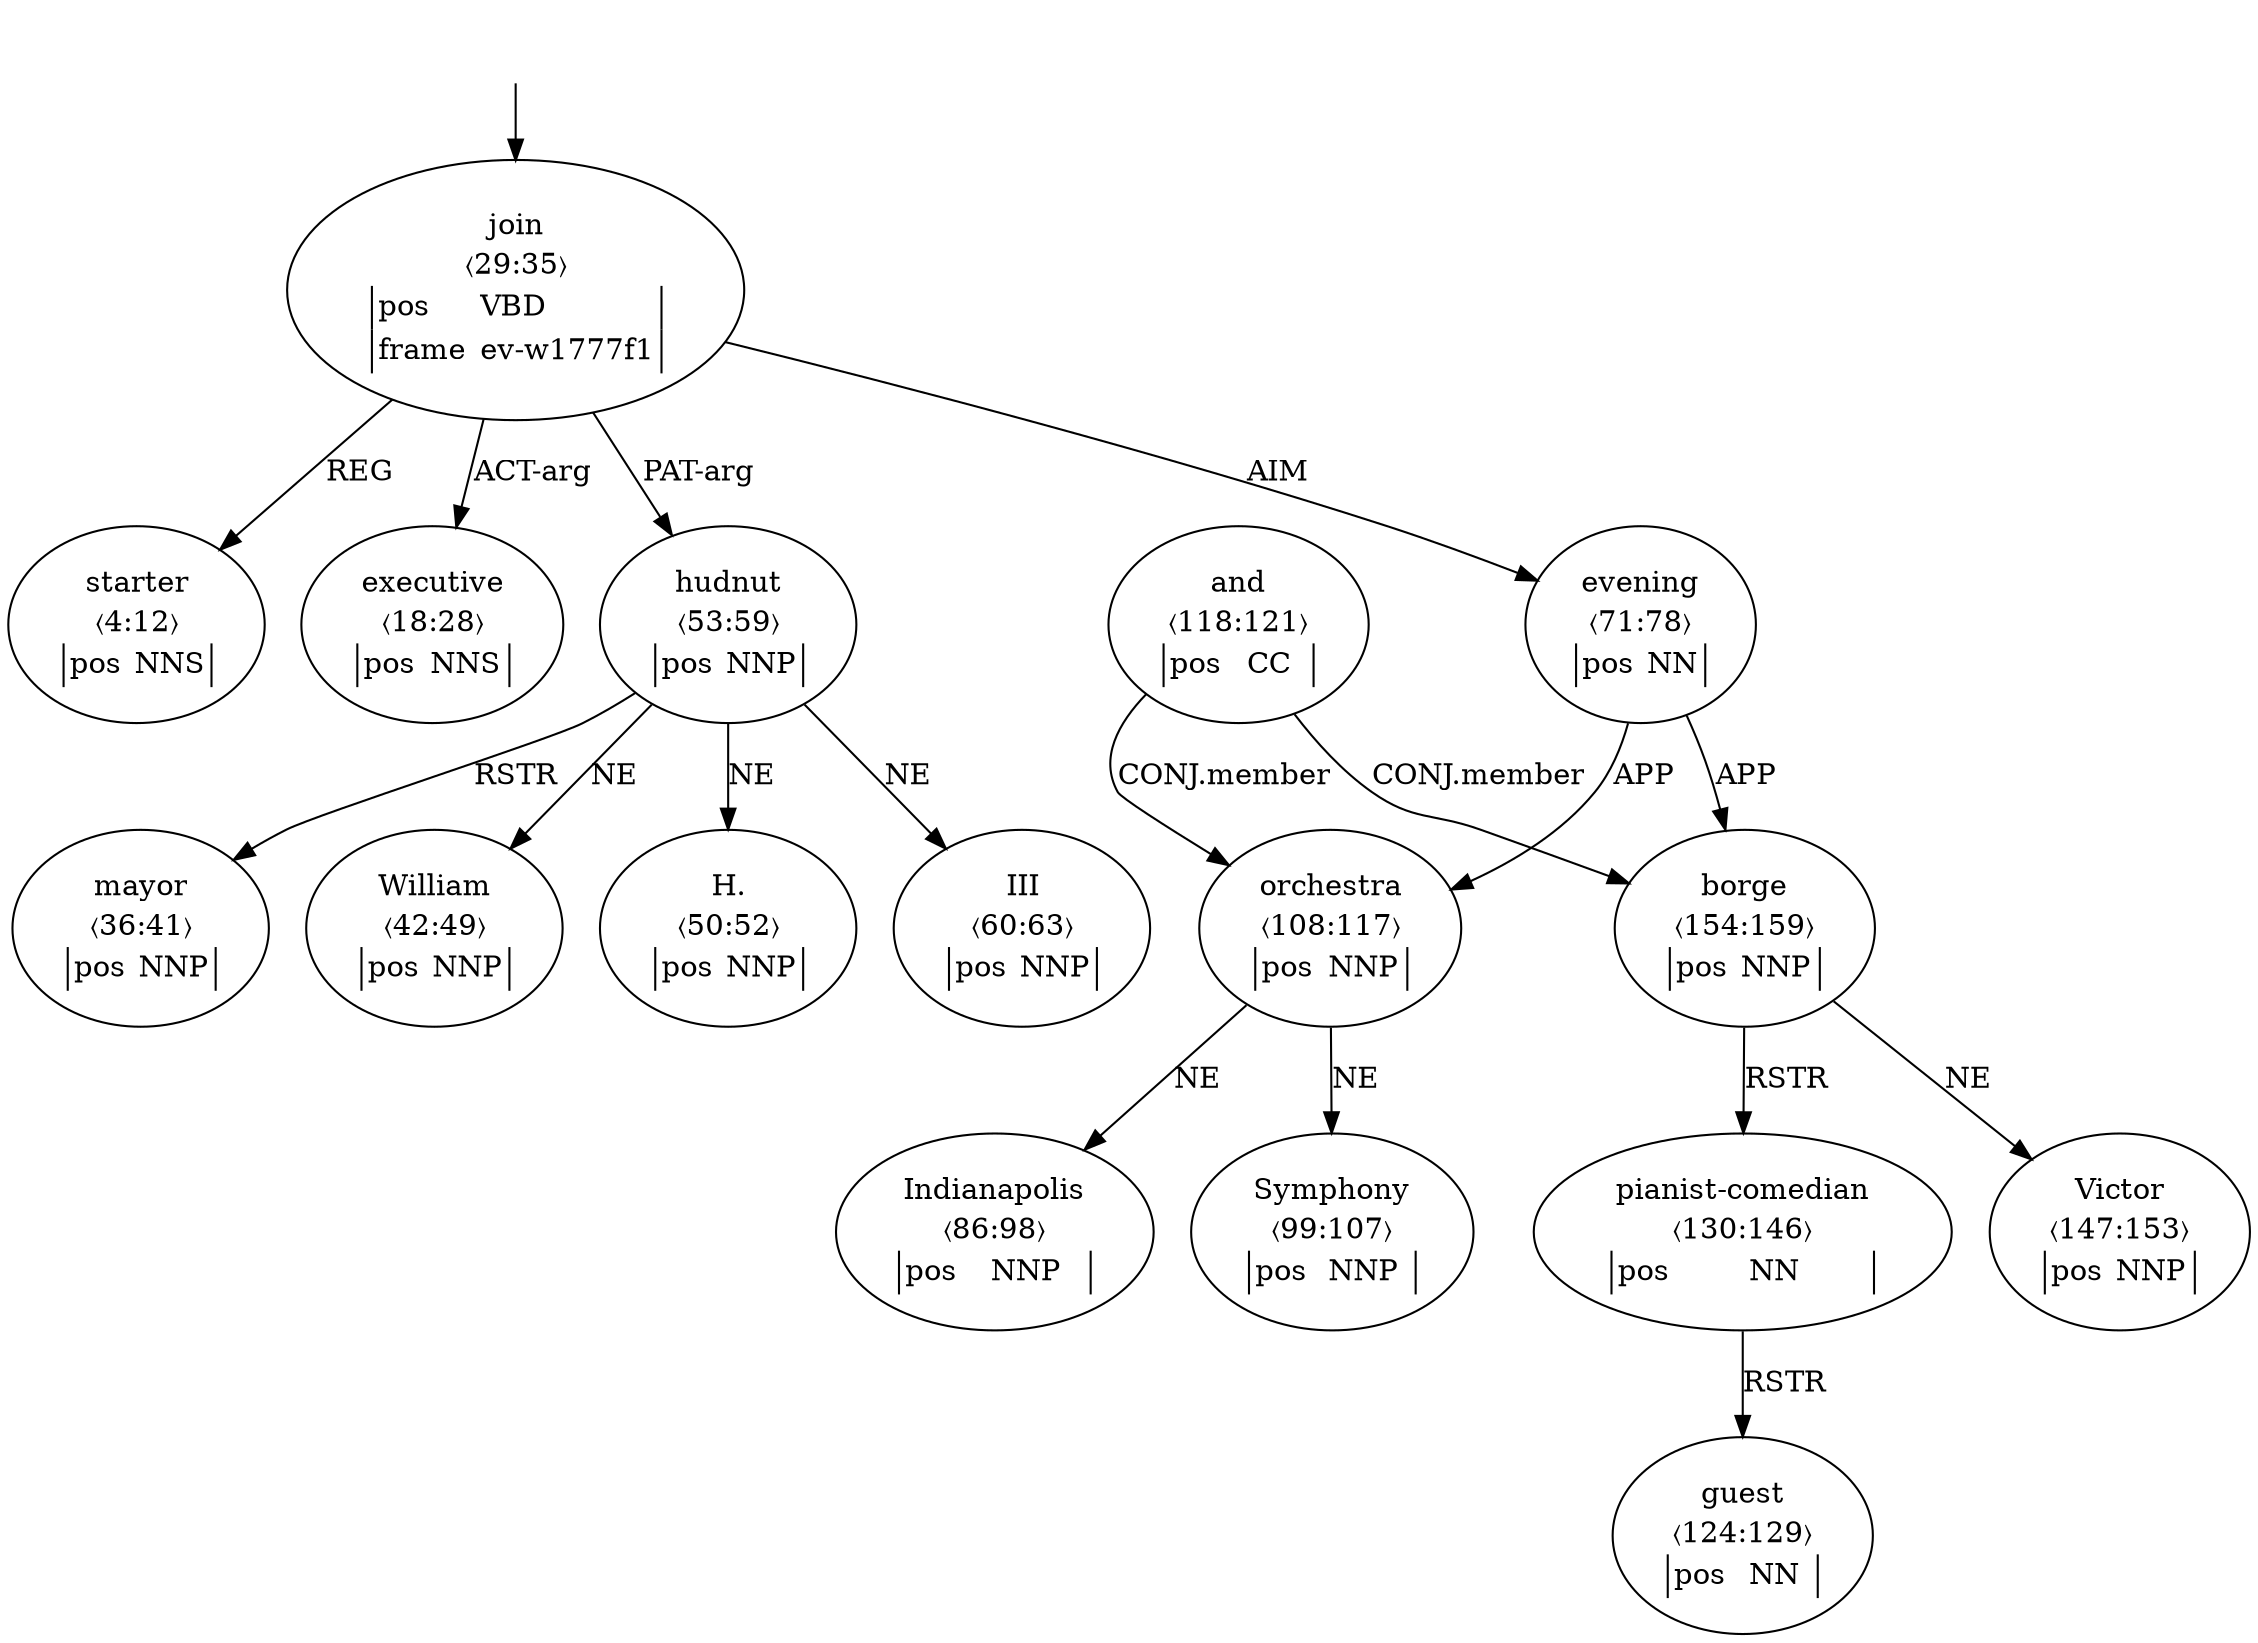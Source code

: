 digraph "20010007" {
  top [ style=invis ];
  top -> 5;
  1 [ label=<<table align="center" border="0" cellspacing="0"><tr><td colspan="2">starter</td></tr><tr><td colspan="2">〈4:12〉</td></tr><tr><td sides="l" border="1" align="left">pos</td><td sides="r" border="1" align="left">NNS</td></tr></table>> ];
  4 [ label=<<table align="center" border="0" cellspacing="0"><tr><td colspan="2">executive</td></tr><tr><td colspan="2">〈18:28〉</td></tr><tr><td sides="l" border="1" align="left">pos</td><td sides="r" border="1" align="left">NNS</td></tr></table>> ];
  5 [ label=<<table align="center" border="0" cellspacing="0"><tr><td colspan="2">join</td></tr><tr><td colspan="2">〈29:35〉</td></tr><tr><td sides="l" border="1" align="left">pos</td><td sides="r" border="1" align="left">VBD</td></tr><tr><td sides="l" border="1" align="left">frame</td><td sides="r" border="1" align="left">ev-w1777f1</td></tr></table>> ];
  6 [ label=<<table align="center" border="0" cellspacing="0"><tr><td colspan="2">mayor</td></tr><tr><td colspan="2">〈36:41〉</td></tr><tr><td sides="l" border="1" align="left">pos</td><td sides="r" border="1" align="left">NNP</td></tr></table>> ];
  7 [ label=<<table align="center" border="0" cellspacing="0"><tr><td colspan="2">William</td></tr><tr><td colspan="2">〈42:49〉</td></tr><tr><td sides="l" border="1" align="left">pos</td><td sides="r" border="1" align="left">NNP</td></tr></table>> ];
  8 [ label=<<table align="center" border="0" cellspacing="0"><tr><td colspan="2">H.</td></tr><tr><td colspan="2">〈50:52〉</td></tr><tr><td sides="l" border="1" align="left">pos</td><td sides="r" border="1" align="left">NNP</td></tr></table>> ];
  9 [ label=<<table align="center" border="0" cellspacing="0"><tr><td colspan="2">hudnut</td></tr><tr><td colspan="2">〈53:59〉</td></tr><tr><td sides="l" border="1" align="left">pos</td><td sides="r" border="1" align="left">NNP</td></tr></table>> ];
  10 [ label=<<table align="center" border="0" cellspacing="0"><tr><td colspan="2">III</td></tr><tr><td colspan="2">〈60:63〉</td></tr><tr><td sides="l" border="1" align="left">pos</td><td sides="r" border="1" align="left">NNP</td></tr></table>> ];
  13 [ label=<<table align="center" border="0" cellspacing="0"><tr><td colspan="2">evening</td></tr><tr><td colspan="2">〈71:78〉</td></tr><tr><td sides="l" border="1" align="left">pos</td><td sides="r" border="1" align="left">NN</td></tr></table>> ];
  16 [ label=<<table align="center" border="0" cellspacing="0"><tr><td colspan="2">Indianapolis</td></tr><tr><td colspan="2">〈86:98〉</td></tr><tr><td sides="l" border="1" align="left">pos</td><td sides="r" border="1" align="left">NNP</td></tr></table>> ];
  17 [ label=<<table align="center" border="0" cellspacing="0"><tr><td colspan="2">Symphony</td></tr><tr><td colspan="2">〈99:107〉</td></tr><tr><td sides="l" border="1" align="left">pos</td><td sides="r" border="1" align="left">NNP</td></tr></table>> ];
  18 [ label=<<table align="center" border="0" cellspacing="0"><tr><td colspan="2">orchestra</td></tr><tr><td colspan="2">〈108:117〉</td></tr><tr><td sides="l" border="1" align="left">pos</td><td sides="r" border="1" align="left">NNP</td></tr></table>> ];
  19 [ label=<<table align="center" border="0" cellspacing="0"><tr><td colspan="2">and</td></tr><tr><td colspan="2">〈118:121〉</td></tr><tr><td sides="l" border="1" align="left">pos</td><td sides="r" border="1" align="left">CC</td></tr></table>> ];
  21 [ label=<<table align="center" border="0" cellspacing="0"><tr><td colspan="2">guest</td></tr><tr><td colspan="2">〈124:129〉</td></tr><tr><td sides="l" border="1" align="left">pos</td><td sides="r" border="1" align="left">NN</td></tr></table>> ];
  22 [ label=<<table align="center" border="0" cellspacing="0"><tr><td colspan="2">pianist-comedian</td></tr><tr><td colspan="2">〈130:146〉</td></tr><tr><td sides="l" border="1" align="left">pos</td><td sides="r" border="1" align="left">NN</td></tr></table>> ];
  23 [ label=<<table align="center" border="0" cellspacing="0"><tr><td colspan="2">Victor</td></tr><tr><td colspan="2">〈147:153〉</td></tr><tr><td sides="l" border="1" align="left">pos</td><td sides="r" border="1" align="left">NNP</td></tr></table>> ];
  24 [ label=<<table align="center" border="0" cellspacing="0"><tr><td colspan="2">borge</td></tr><tr><td colspan="2">〈154:159〉</td></tr><tr><td sides="l" border="1" align="left">pos</td><td sides="r" border="1" align="left">NNP</td></tr></table>> ];
  5 -> 4 [ label="ACT-arg" ];
  19 -> 24 [ label="CONJ.member" ];
  9 -> 6 [ label="RSTR" ];
  13 -> 18 [ label="APP" ];
  5 -> 9 [ label="PAT-arg" ];
  9 -> 7 [ label="NE" ];
  18 -> 17 [ label="NE" ];
  5 -> 1 [ label="REG" ];
  24 -> 22 [ label="RSTR" ];
  9 -> 10 [ label="NE" ];
  18 -> 16 [ label="NE" ];
  19 -> 18 [ label="CONJ.member" ];
  22 -> 21 [ label="RSTR" ];
  24 -> 23 [ label="NE" ];
  13 -> 24 [ label="APP" ];
  9 -> 8 [ label="NE" ];
  5 -> 13 [ label="AIM" ];
}

